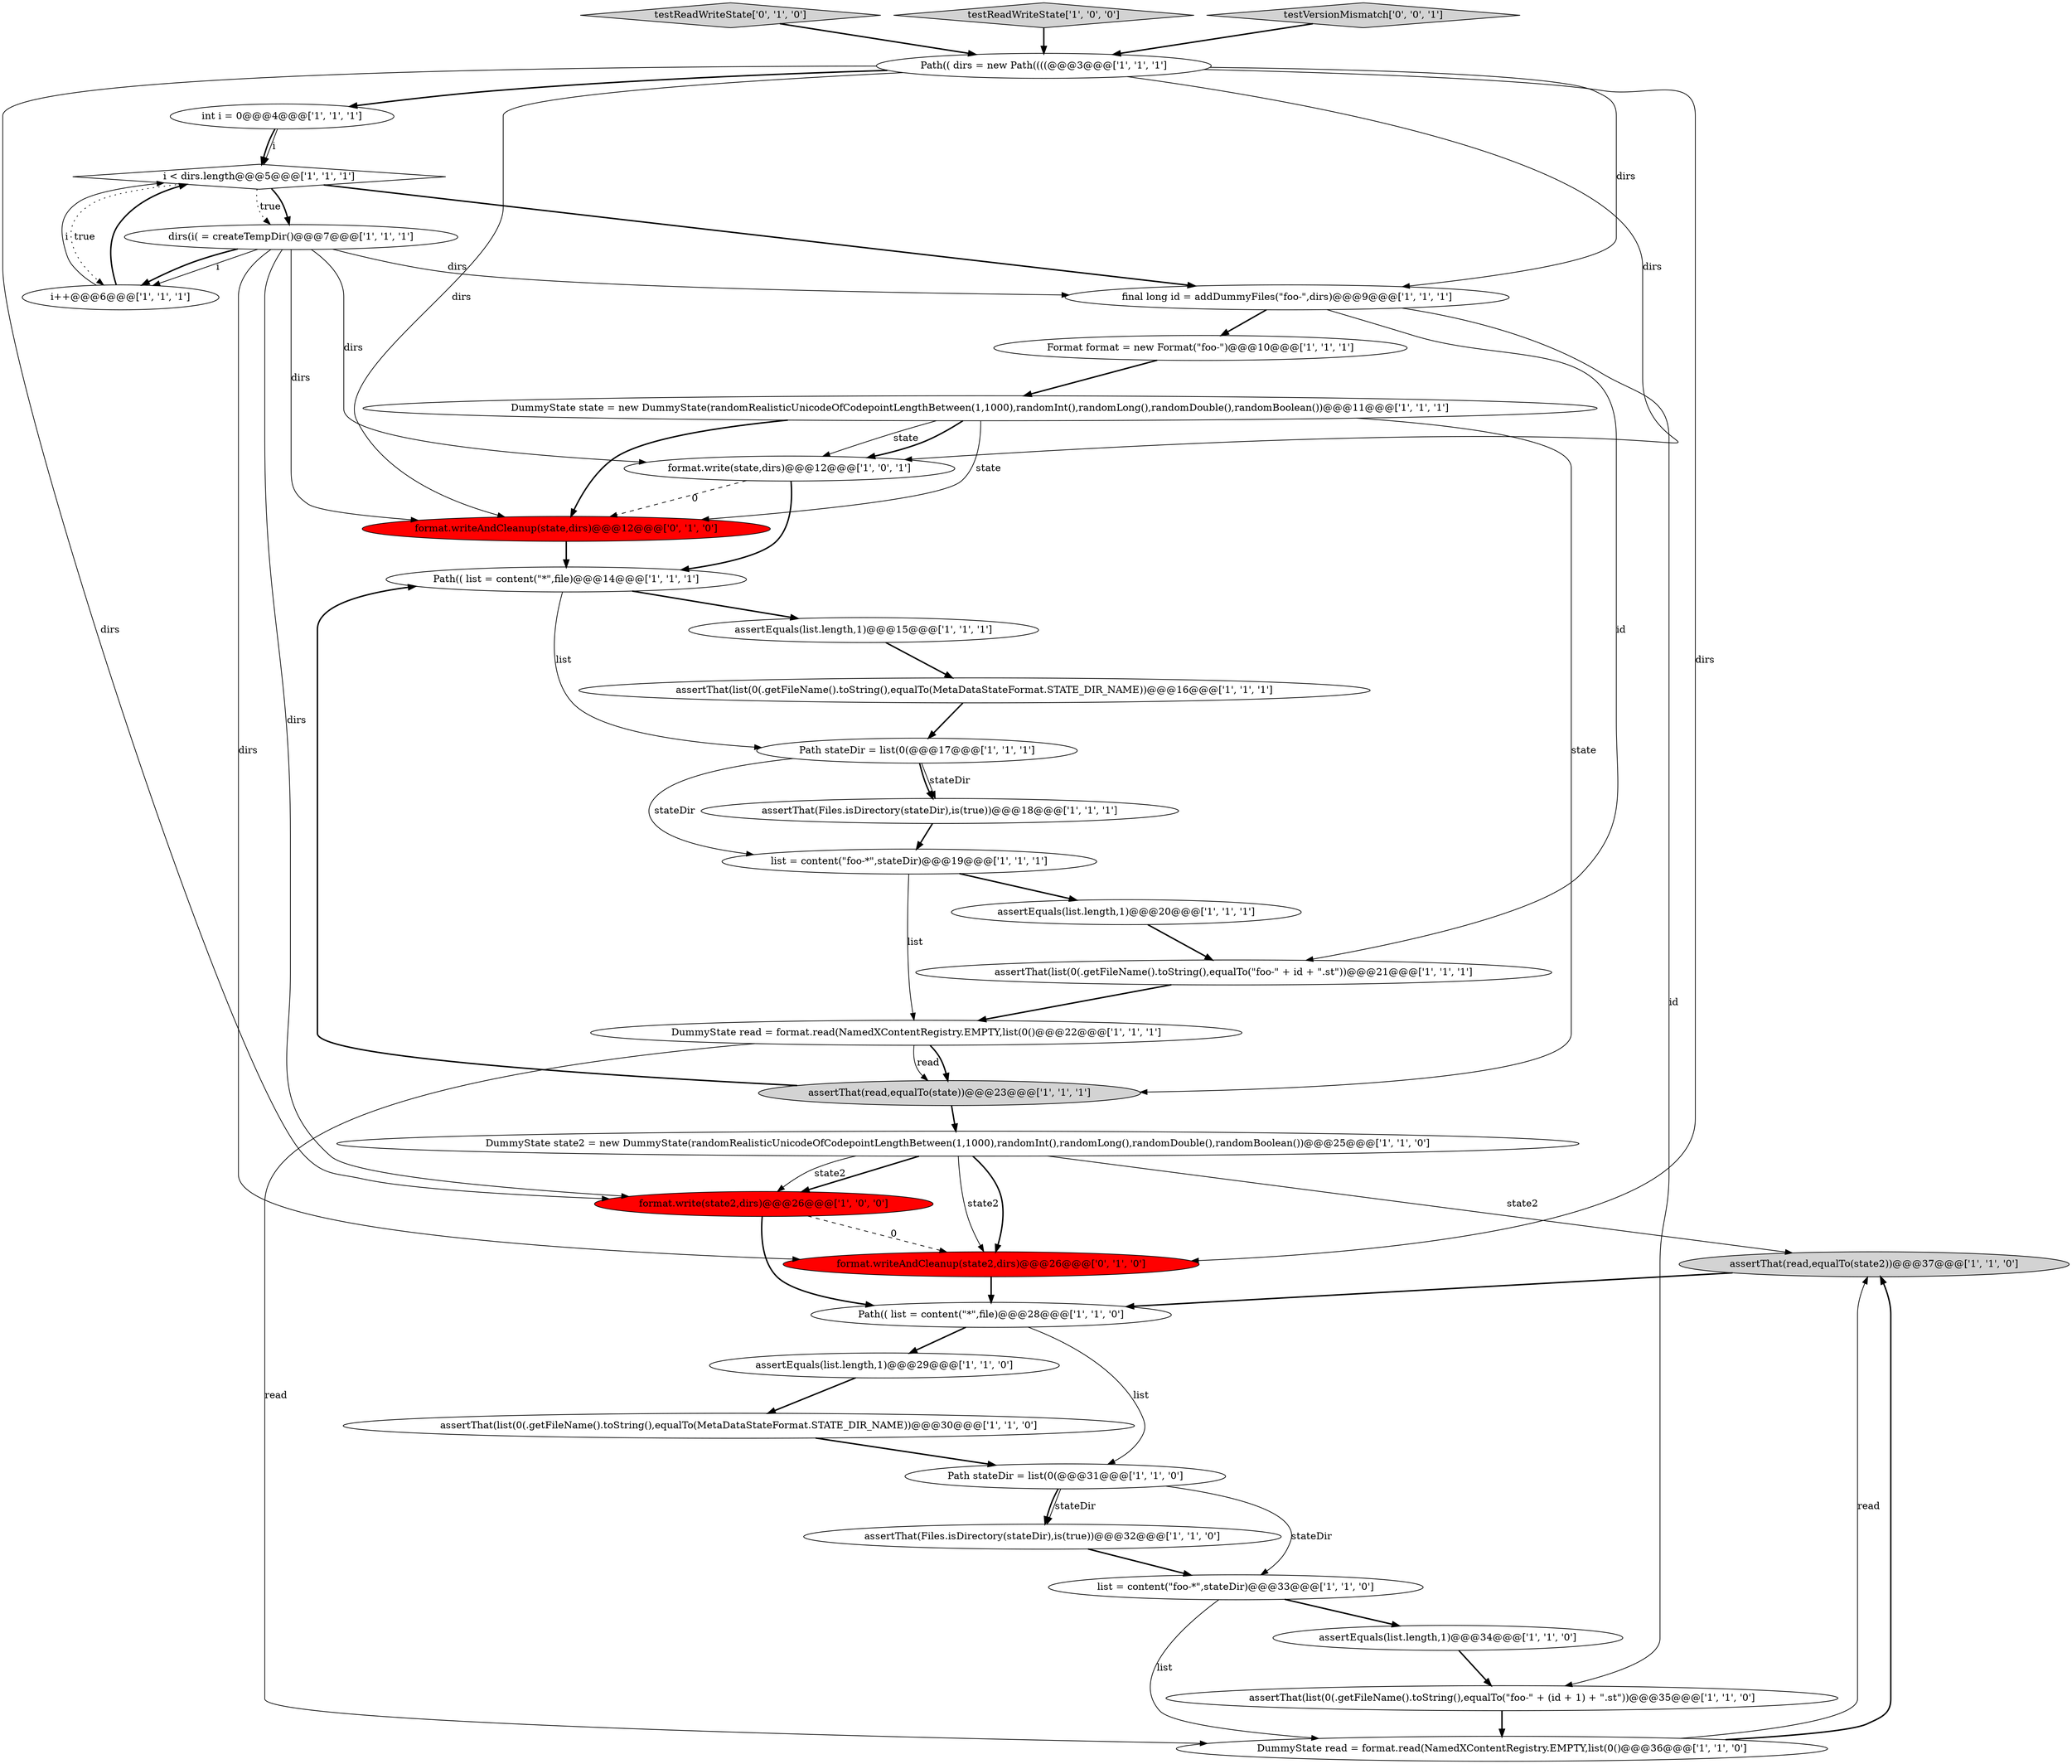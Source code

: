 digraph {
2 [style = filled, label = "i < dirs.length@@@5@@@['1', '1', '1']", fillcolor = white, shape = diamond image = "AAA0AAABBB1BBB"];
15 [style = filled, label = "DummyState state2 = new DummyState(randomRealisticUnicodeOfCodepointLengthBetween(1,1000),randomInt(),randomLong(),randomDouble(),randomBoolean())@@@25@@@['1', '1', '0']", fillcolor = white, shape = ellipse image = "AAA0AAABBB1BBB"];
4 [style = filled, label = "assertThat(list(0(.getFileName().toString(),equalTo(MetaDataStateFormat.STATE_DIR_NAME))@@@30@@@['1', '1', '0']", fillcolor = white, shape = ellipse image = "AAA0AAABBB1BBB"];
11 [style = filled, label = "Path(( dirs = new Path((((@@@3@@@['1', '1', '1']", fillcolor = white, shape = ellipse image = "AAA0AAABBB1BBB"];
27 [style = filled, label = "assertThat(Files.isDirectory(stateDir),is(true))@@@32@@@['1', '1', '0']", fillcolor = white, shape = ellipse image = "AAA0AAABBB1BBB"];
32 [style = filled, label = "testReadWriteState['0', '1', '0']", fillcolor = lightgray, shape = diamond image = "AAA0AAABBB2BBB"];
10 [style = filled, label = "assertThat(list(0(.getFileName().toString(),equalTo(MetaDataStateFormat.STATE_DIR_NAME))@@@16@@@['1', '1', '1']", fillcolor = white, shape = ellipse image = "AAA0AAABBB1BBB"];
19 [style = filled, label = "DummyState read = format.read(NamedXContentRegistry.EMPTY,list(0()@@@22@@@['1', '1', '1']", fillcolor = white, shape = ellipse image = "AAA0AAABBB1BBB"];
18 [style = filled, label = "final long id = addDummyFiles(\"foo-\",dirs)@@@9@@@['1', '1', '1']", fillcolor = white, shape = ellipse image = "AAA0AAABBB1BBB"];
3 [style = filled, label = "i++@@@6@@@['1', '1', '1']", fillcolor = white, shape = ellipse image = "AAA0AAABBB1BBB"];
12 [style = filled, label = "assertEquals(list.length,1)@@@34@@@['1', '1', '0']", fillcolor = white, shape = ellipse image = "AAA0AAABBB1BBB"];
6 [style = filled, label = "DummyState state = new DummyState(randomRealisticUnicodeOfCodepointLengthBetween(1,1000),randomInt(),randomLong(),randomDouble(),randomBoolean())@@@11@@@['1', '1', '1']", fillcolor = white, shape = ellipse image = "AAA0AAABBB1BBB"];
9 [style = filled, label = "assertThat(read,equalTo(state2))@@@37@@@['1', '1', '0']", fillcolor = lightgray, shape = ellipse image = "AAA0AAABBB1BBB"];
20 [style = filled, label = "int i = 0@@@4@@@['1', '1', '1']", fillcolor = white, shape = ellipse image = "AAA0AAABBB1BBB"];
21 [style = filled, label = "Path stateDir = list(0(@@@17@@@['1', '1', '1']", fillcolor = white, shape = ellipse image = "AAA0AAABBB1BBB"];
13 [style = filled, label = "assertEquals(list.length,1)@@@20@@@['1', '1', '1']", fillcolor = white, shape = ellipse image = "AAA0AAABBB1BBB"];
22 [style = filled, label = "format.write(state,dirs)@@@12@@@['1', '0', '1']", fillcolor = white, shape = ellipse image = "AAA0AAABBB1BBB"];
17 [style = filled, label = "testReadWriteState['1', '0', '0']", fillcolor = lightgray, shape = diamond image = "AAA0AAABBB1BBB"];
28 [style = filled, label = "Path(( list = content(\"*\",file)@@@14@@@['1', '1', '1']", fillcolor = white, shape = ellipse image = "AAA0AAABBB1BBB"];
1 [style = filled, label = "Path(( list = content(\"*\",file)@@@28@@@['1', '1', '0']", fillcolor = white, shape = ellipse image = "AAA0AAABBB1BBB"];
7 [style = filled, label = "assertEquals(list.length,1)@@@29@@@['1', '1', '0']", fillcolor = white, shape = ellipse image = "AAA0AAABBB1BBB"];
30 [style = filled, label = "assertThat(read,equalTo(state))@@@23@@@['1', '1', '1']", fillcolor = lightgray, shape = ellipse image = "AAA0AAABBB1BBB"];
29 [style = filled, label = "list = content(\"foo-*\",stateDir)@@@33@@@['1', '1', '0']", fillcolor = white, shape = ellipse image = "AAA0AAABBB1BBB"];
0 [style = filled, label = "DummyState read = format.read(NamedXContentRegistry.EMPTY,list(0()@@@36@@@['1', '1', '0']", fillcolor = white, shape = ellipse image = "AAA0AAABBB1BBB"];
24 [style = filled, label = "Format format = new Format(\"foo-\")@@@10@@@['1', '1', '1']", fillcolor = white, shape = ellipse image = "AAA0AAABBB1BBB"];
25 [style = filled, label = "assertThat(list(0(.getFileName().toString(),equalTo(\"foo-\" + id + \".st\"))@@@21@@@['1', '1', '1']", fillcolor = white, shape = ellipse image = "AAA0AAABBB1BBB"];
5 [style = filled, label = "Path stateDir = list(0(@@@31@@@['1', '1', '0']", fillcolor = white, shape = ellipse image = "AAA0AAABBB1BBB"];
16 [style = filled, label = "format.write(state2,dirs)@@@26@@@['1', '0', '0']", fillcolor = red, shape = ellipse image = "AAA1AAABBB1BBB"];
31 [style = filled, label = "assertEquals(list.length,1)@@@15@@@['1', '1', '1']", fillcolor = white, shape = ellipse image = "AAA0AAABBB1BBB"];
26 [style = filled, label = "assertThat(list(0(.getFileName().toString(),equalTo(\"foo-\" + (id + 1) + \".st\"))@@@35@@@['1', '1', '0']", fillcolor = white, shape = ellipse image = "AAA0AAABBB1BBB"];
14 [style = filled, label = "assertThat(Files.isDirectory(stateDir),is(true))@@@18@@@['1', '1', '1']", fillcolor = white, shape = ellipse image = "AAA0AAABBB1BBB"];
8 [style = filled, label = "list = content(\"foo-*\",stateDir)@@@19@@@['1', '1', '1']", fillcolor = white, shape = ellipse image = "AAA0AAABBB1BBB"];
34 [style = filled, label = "format.writeAndCleanup(state,dirs)@@@12@@@['0', '1', '0']", fillcolor = red, shape = ellipse image = "AAA1AAABBB2BBB"];
35 [style = filled, label = "testVersionMismatch['0', '0', '1']", fillcolor = lightgray, shape = diamond image = "AAA0AAABBB3BBB"];
23 [style = filled, label = "dirs(i( = createTempDir()@@@7@@@['1', '1', '1']", fillcolor = white, shape = ellipse image = "AAA0AAABBB1BBB"];
33 [style = filled, label = "format.writeAndCleanup(state2,dirs)@@@26@@@['0', '1', '0']", fillcolor = red, shape = ellipse image = "AAA1AAABBB2BBB"];
2->3 [style = dotted, label="true"];
23->22 [style = solid, label="dirs"];
13->25 [style = bold, label=""];
11->20 [style = bold, label=""];
3->2 [style = solid, label="i"];
0->9 [style = bold, label=""];
18->24 [style = bold, label=""];
23->18 [style = solid, label="dirs"];
11->22 [style = solid, label="dirs"];
6->22 [style = solid, label="state"];
6->34 [style = bold, label=""];
19->0 [style = solid, label="read"];
6->22 [style = bold, label=""];
11->16 [style = solid, label="dirs"];
21->14 [style = solid, label="stateDir"];
23->33 [style = solid, label="dirs"];
28->31 [style = bold, label=""];
23->34 [style = solid, label="dirs"];
23->3 [style = solid, label="i"];
2->18 [style = bold, label=""];
2->23 [style = dotted, label="true"];
23->3 [style = bold, label=""];
22->28 [style = bold, label=""];
33->1 [style = bold, label=""];
10->21 [style = bold, label=""];
7->4 [style = bold, label=""];
12->26 [style = bold, label=""];
22->34 [style = dashed, label="0"];
15->33 [style = solid, label="state2"];
6->34 [style = solid, label="state"];
15->16 [style = bold, label=""];
28->21 [style = solid, label="list"];
1->7 [style = bold, label=""];
17->11 [style = bold, label=""];
0->9 [style = solid, label="read"];
23->16 [style = solid, label="dirs"];
5->29 [style = solid, label="stateDir"];
29->0 [style = solid, label="list"];
20->2 [style = bold, label=""];
6->30 [style = solid, label="state"];
5->27 [style = solid, label="stateDir"];
19->30 [style = solid, label="read"];
2->23 [style = bold, label=""];
34->28 [style = bold, label=""];
26->0 [style = bold, label=""];
29->12 [style = bold, label=""];
20->2 [style = solid, label="i"];
30->28 [style = bold, label=""];
21->8 [style = solid, label="stateDir"];
15->9 [style = solid, label="state2"];
18->26 [style = solid, label="id"];
3->2 [style = bold, label=""];
18->25 [style = solid, label="id"];
16->1 [style = bold, label=""];
31->10 [style = bold, label=""];
1->5 [style = solid, label="list"];
35->11 [style = bold, label=""];
25->19 [style = bold, label=""];
8->19 [style = solid, label="list"];
14->8 [style = bold, label=""];
5->27 [style = bold, label=""];
16->33 [style = dashed, label="0"];
27->29 [style = bold, label=""];
9->1 [style = bold, label=""];
24->6 [style = bold, label=""];
32->11 [style = bold, label=""];
4->5 [style = bold, label=""];
11->18 [style = solid, label="dirs"];
11->33 [style = solid, label="dirs"];
15->16 [style = solid, label="state2"];
11->34 [style = solid, label="dirs"];
8->13 [style = bold, label=""];
30->15 [style = bold, label=""];
15->33 [style = bold, label=""];
21->14 [style = bold, label=""];
19->30 [style = bold, label=""];
}
